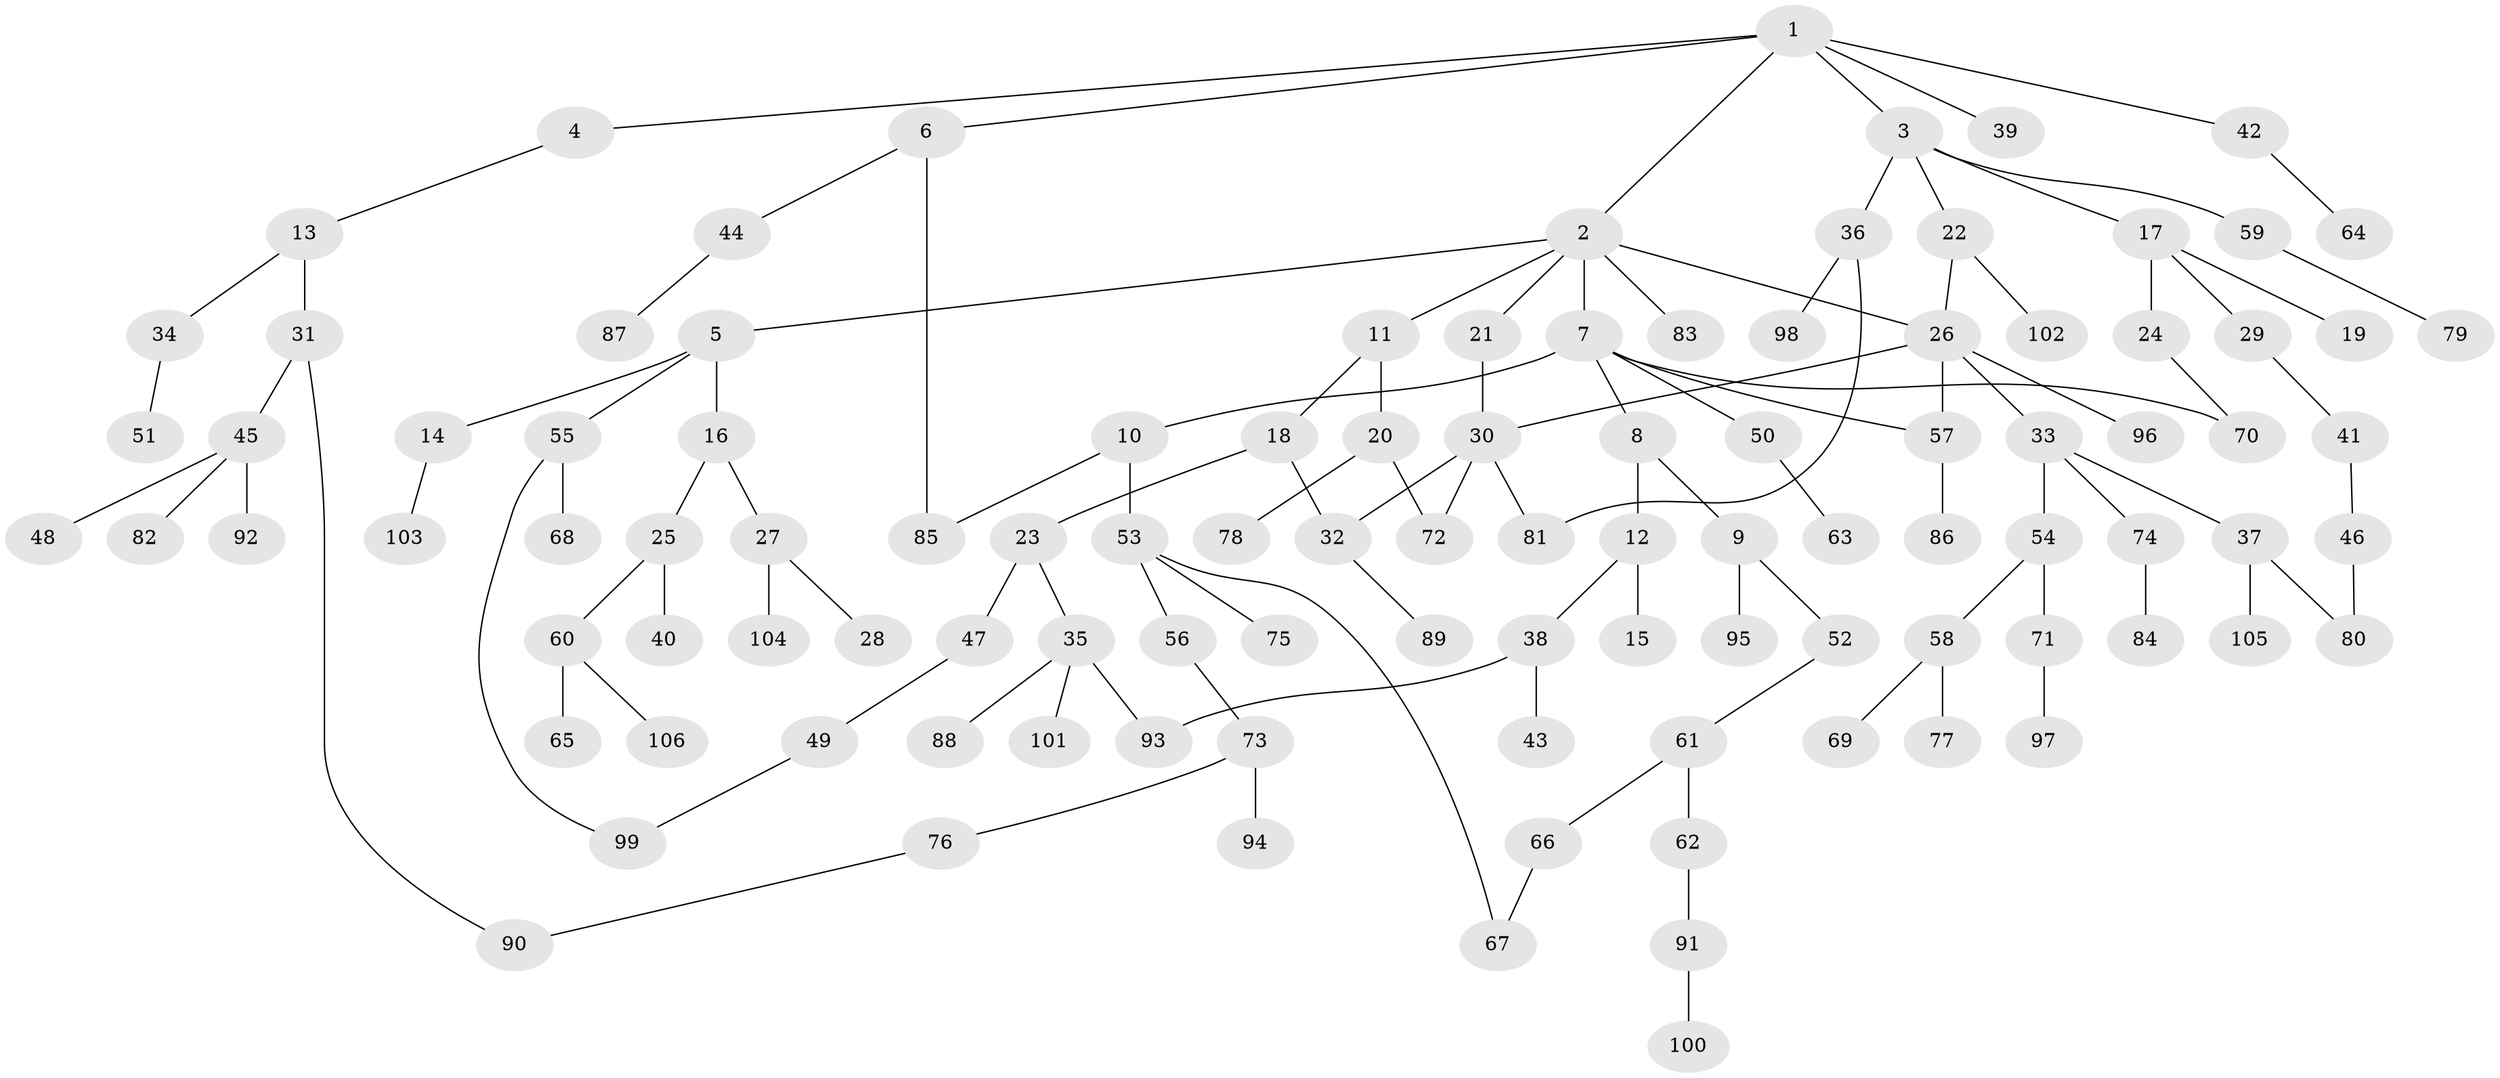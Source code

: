 // coarse degree distribution, {5: 0.11627906976744186, 2: 0.3488372093023256, 3: 0.18604651162790697, 6: 0.046511627906976744, 4: 0.046511627906976744, 1: 0.2558139534883721}
// Generated by graph-tools (version 1.1) at 2025/36/03/04/25 23:36:01]
// undirected, 106 vertices, 118 edges
graph export_dot {
  node [color=gray90,style=filled];
  1;
  2;
  3;
  4;
  5;
  6;
  7;
  8;
  9;
  10;
  11;
  12;
  13;
  14;
  15;
  16;
  17;
  18;
  19;
  20;
  21;
  22;
  23;
  24;
  25;
  26;
  27;
  28;
  29;
  30;
  31;
  32;
  33;
  34;
  35;
  36;
  37;
  38;
  39;
  40;
  41;
  42;
  43;
  44;
  45;
  46;
  47;
  48;
  49;
  50;
  51;
  52;
  53;
  54;
  55;
  56;
  57;
  58;
  59;
  60;
  61;
  62;
  63;
  64;
  65;
  66;
  67;
  68;
  69;
  70;
  71;
  72;
  73;
  74;
  75;
  76;
  77;
  78;
  79;
  80;
  81;
  82;
  83;
  84;
  85;
  86;
  87;
  88;
  89;
  90;
  91;
  92;
  93;
  94;
  95;
  96;
  97;
  98;
  99;
  100;
  101;
  102;
  103;
  104;
  105;
  106;
  1 -- 2;
  1 -- 3;
  1 -- 4;
  1 -- 6;
  1 -- 39;
  1 -- 42;
  2 -- 5;
  2 -- 7;
  2 -- 11;
  2 -- 21;
  2 -- 26;
  2 -- 83;
  3 -- 17;
  3 -- 22;
  3 -- 36;
  3 -- 59;
  4 -- 13;
  5 -- 14;
  5 -- 16;
  5 -- 55;
  6 -- 44;
  6 -- 85;
  7 -- 8;
  7 -- 10;
  7 -- 50;
  7 -- 70;
  7 -- 57;
  8 -- 9;
  8 -- 12;
  9 -- 52;
  9 -- 95;
  10 -- 53;
  10 -- 85;
  11 -- 18;
  11 -- 20;
  12 -- 15;
  12 -- 38;
  13 -- 31;
  13 -- 34;
  14 -- 103;
  16 -- 25;
  16 -- 27;
  17 -- 19;
  17 -- 24;
  17 -- 29;
  18 -- 23;
  18 -- 32;
  20 -- 72;
  20 -- 78;
  21 -- 30;
  22 -- 102;
  22 -- 26;
  23 -- 35;
  23 -- 47;
  24 -- 70;
  25 -- 40;
  25 -- 60;
  26 -- 30;
  26 -- 33;
  26 -- 57;
  26 -- 96;
  27 -- 28;
  27 -- 104;
  29 -- 41;
  30 -- 81;
  30 -- 72;
  30 -- 32;
  31 -- 45;
  31 -- 90;
  32 -- 89;
  33 -- 37;
  33 -- 54;
  33 -- 74;
  34 -- 51;
  35 -- 88;
  35 -- 101;
  35 -- 93;
  36 -- 81;
  36 -- 98;
  37 -- 80;
  37 -- 105;
  38 -- 43;
  38 -- 93;
  41 -- 46;
  42 -- 64;
  44 -- 87;
  45 -- 48;
  45 -- 82;
  45 -- 92;
  46 -- 80;
  47 -- 49;
  49 -- 99;
  50 -- 63;
  52 -- 61;
  53 -- 56;
  53 -- 67;
  53 -- 75;
  54 -- 58;
  54 -- 71;
  55 -- 68;
  55 -- 99;
  56 -- 73;
  57 -- 86;
  58 -- 69;
  58 -- 77;
  59 -- 79;
  60 -- 65;
  60 -- 106;
  61 -- 62;
  61 -- 66;
  62 -- 91;
  66 -- 67;
  71 -- 97;
  73 -- 76;
  73 -- 94;
  74 -- 84;
  76 -- 90;
  91 -- 100;
}
